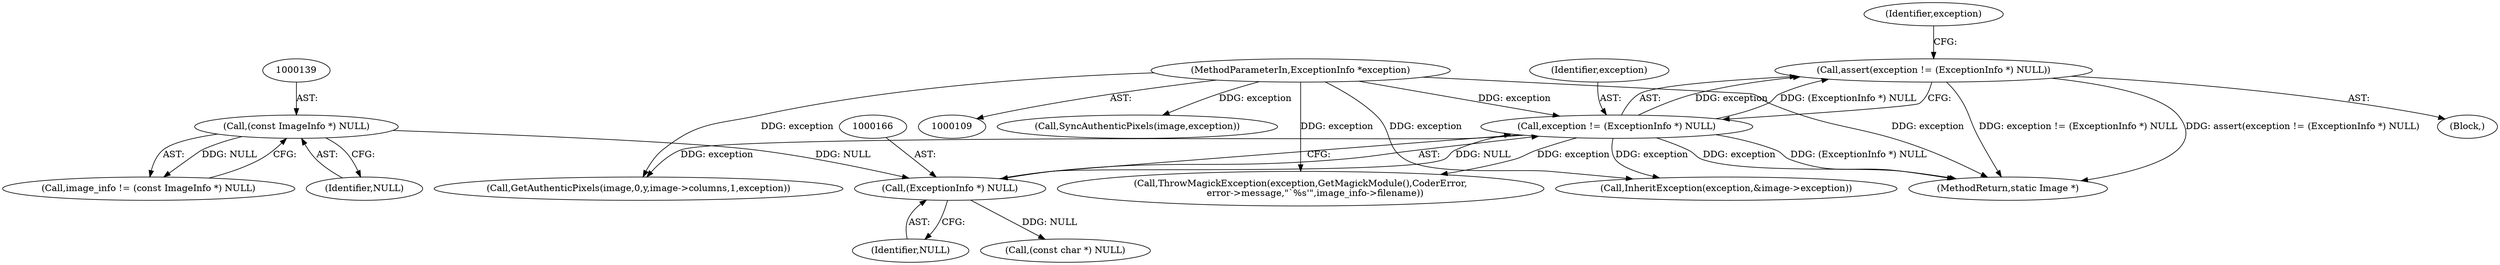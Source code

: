digraph "0_ImageMagick_f6e9d0d9955e85bdd7540b251cd50d598dacc5e6_42@API" {
"1000162" [label="(Call,assert(exception != (ExceptionInfo *) NULL))"];
"1000163" [label="(Call,exception != (ExceptionInfo *) NULL)"];
"1000111" [label="(MethodParameterIn,ExceptionInfo *exception)"];
"1000165" [label="(Call,(ExceptionInfo *) NULL)"];
"1000138" [label="(Call,(const ImageInfo *) NULL)"];
"1000164" [label="(Identifier,exception)"];
"1001168" [label="(Call,SyncAuthenticPixels(image,exception))"];
"1001213" [label="(MethodReturn,static Image *)"];
"1000138" [label="(Call,(const ImageInfo *) NULL)"];
"1000112" [label="(Block,)"];
"1000726" [label="(Call,ThrowMagickException(exception,GetMagickModule(),CoderError,\n          error->message,\"`%s'\",image_info->filename))"];
"1000111" [label="(MethodParameterIn,ExceptionInfo *exception)"];
"1000167" [label="(Identifier,NULL)"];
"1000171" [label="(Identifier,exception)"];
"1000165" [label="(Call,(ExceptionInfo *) NULL)"];
"1000929" [label="(Call,InheritException(exception,&image->exception))"];
"1000162" [label="(Call,assert(exception != (ExceptionInfo *) NULL))"];
"1000191" [label="(Call,(const char *) NULL)"];
"1000136" [label="(Call,image_info != (const ImageInfo *) NULL)"];
"1001058" [label="(Call,GetAuthenticPixels(image,0,y,image->columns,1,exception))"];
"1000163" [label="(Call,exception != (ExceptionInfo *) NULL)"];
"1000140" [label="(Identifier,NULL)"];
"1000162" -> "1000112"  [label="AST: "];
"1000162" -> "1000163"  [label="CFG: "];
"1000163" -> "1000162"  [label="AST: "];
"1000171" -> "1000162"  [label="CFG: "];
"1000162" -> "1001213"  [label="DDG: exception != (ExceptionInfo *) NULL"];
"1000162" -> "1001213"  [label="DDG: assert(exception != (ExceptionInfo *) NULL)"];
"1000163" -> "1000162"  [label="DDG: exception"];
"1000163" -> "1000162"  [label="DDG: (ExceptionInfo *) NULL"];
"1000163" -> "1000165"  [label="CFG: "];
"1000164" -> "1000163"  [label="AST: "];
"1000165" -> "1000163"  [label="AST: "];
"1000163" -> "1001213"  [label="DDG: exception"];
"1000163" -> "1001213"  [label="DDG: (ExceptionInfo *) NULL"];
"1000111" -> "1000163"  [label="DDG: exception"];
"1000165" -> "1000163"  [label="DDG: NULL"];
"1000163" -> "1000726"  [label="DDG: exception"];
"1000163" -> "1000929"  [label="DDG: exception"];
"1000163" -> "1001058"  [label="DDG: exception"];
"1000111" -> "1000109"  [label="AST: "];
"1000111" -> "1001213"  [label="DDG: exception"];
"1000111" -> "1000726"  [label="DDG: exception"];
"1000111" -> "1000929"  [label="DDG: exception"];
"1000111" -> "1001058"  [label="DDG: exception"];
"1000111" -> "1001168"  [label="DDG: exception"];
"1000165" -> "1000167"  [label="CFG: "];
"1000166" -> "1000165"  [label="AST: "];
"1000167" -> "1000165"  [label="AST: "];
"1000138" -> "1000165"  [label="DDG: NULL"];
"1000165" -> "1000191"  [label="DDG: NULL"];
"1000138" -> "1000136"  [label="AST: "];
"1000138" -> "1000140"  [label="CFG: "];
"1000139" -> "1000138"  [label="AST: "];
"1000140" -> "1000138"  [label="AST: "];
"1000136" -> "1000138"  [label="CFG: "];
"1000138" -> "1000136"  [label="DDG: NULL"];
}
